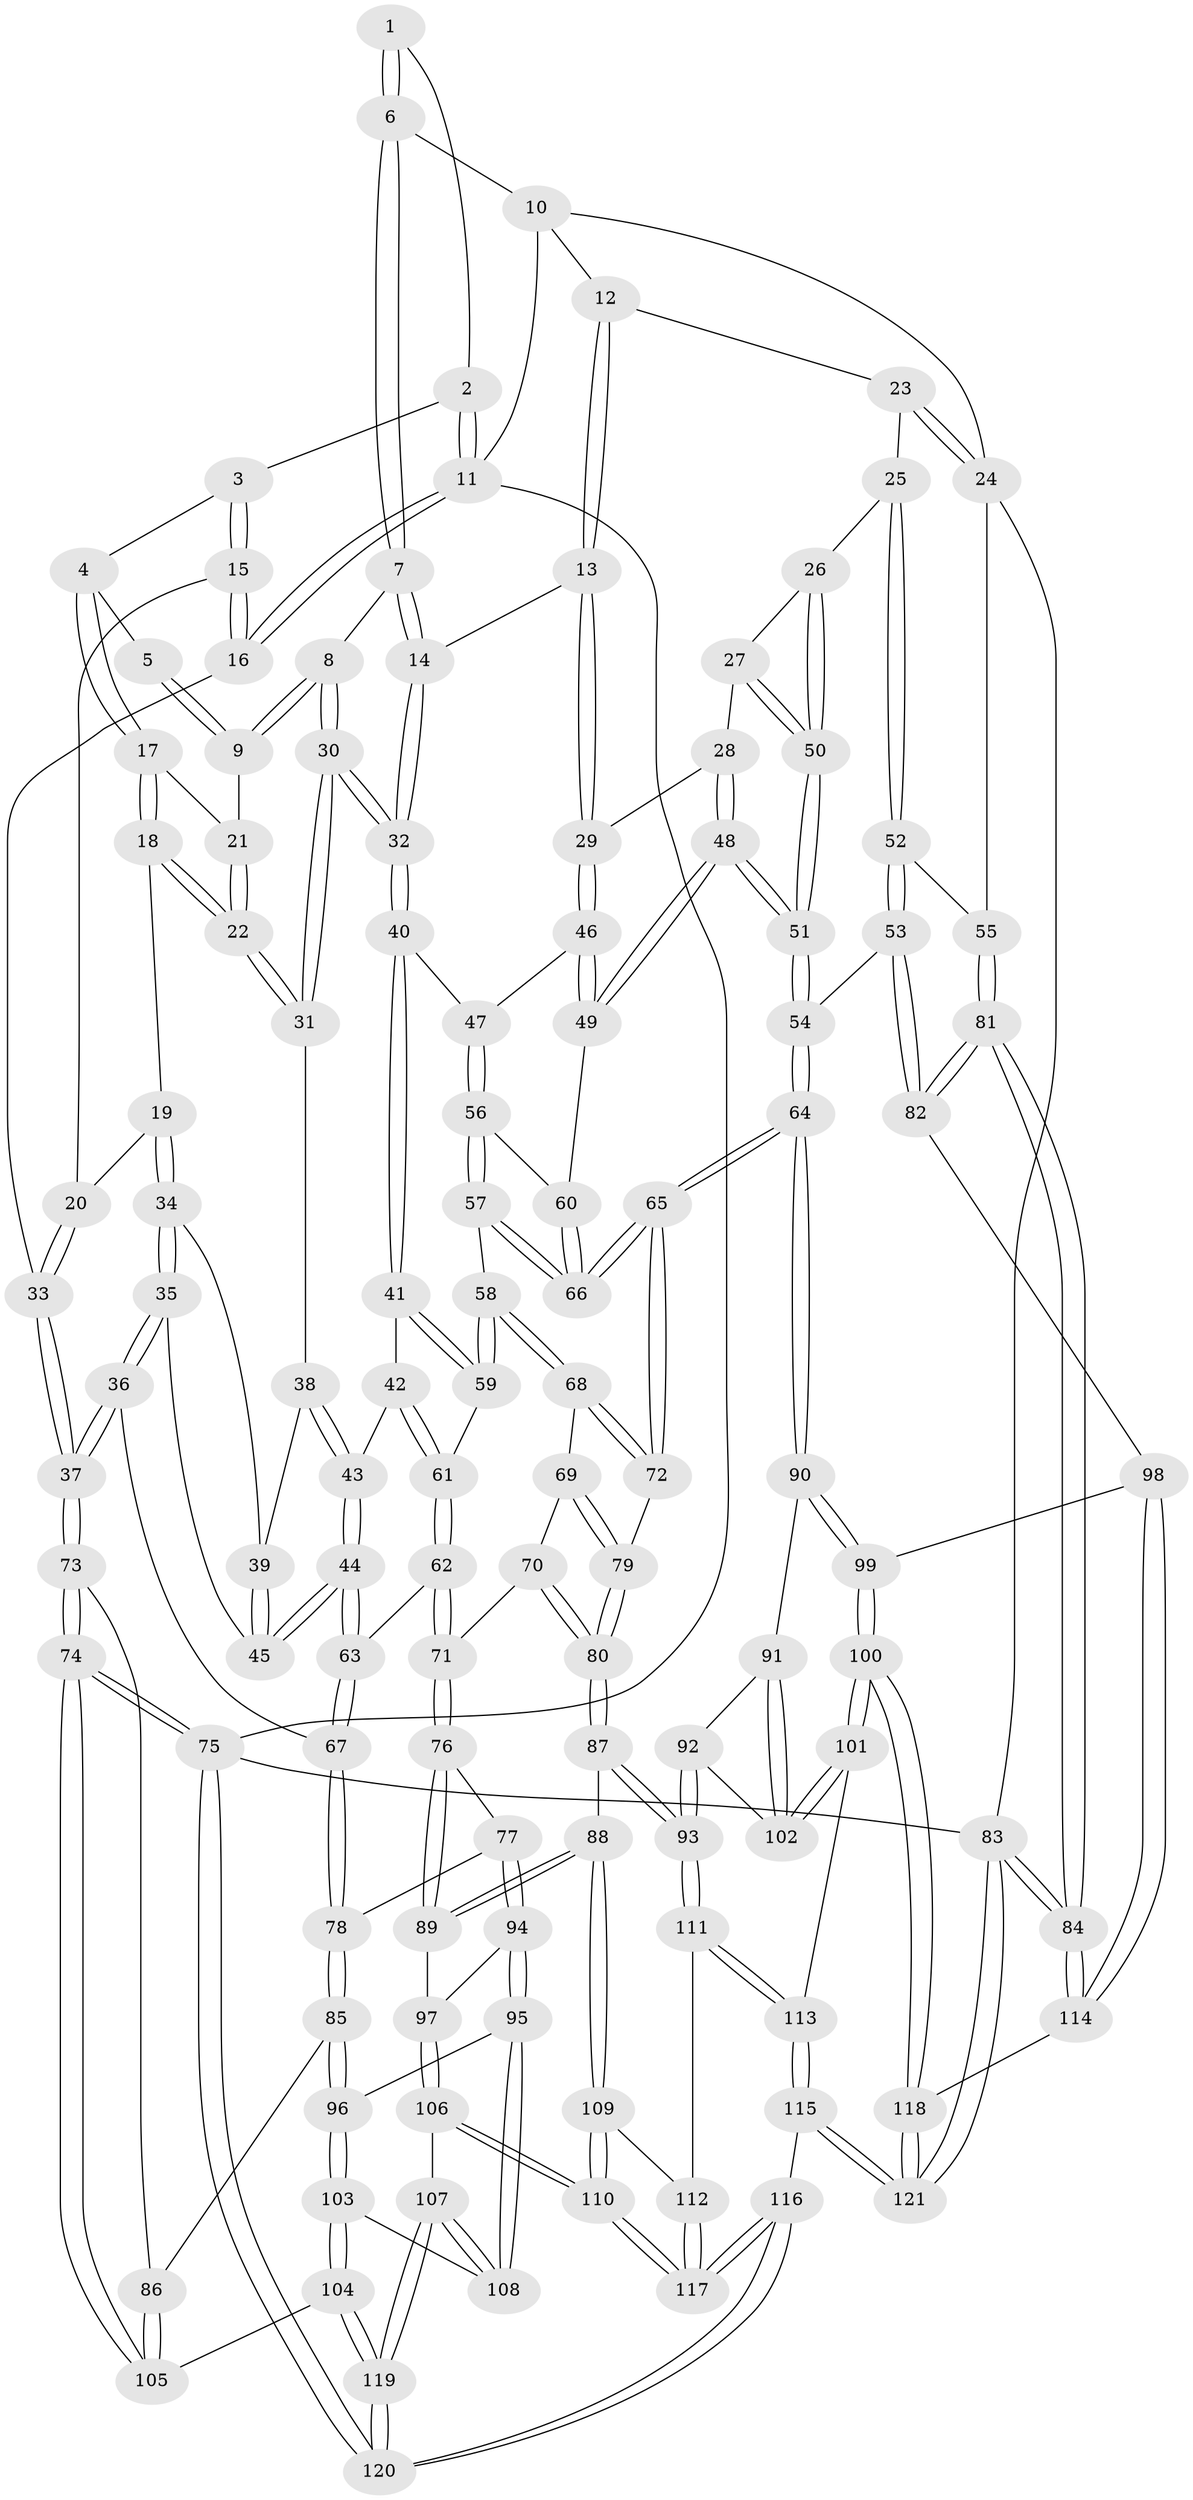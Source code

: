 // coarse degree distribution, {4: 0.4166666666666667, 5: 0.3333333333333333, 3: 0.08333333333333333, 8: 0.016666666666666666, 7: 0.03333333333333333, 6: 0.1, 9: 0.016666666666666666}
// Generated by graph-tools (version 1.1) at 2025/21/03/04/25 18:21:39]
// undirected, 121 vertices, 299 edges
graph export_dot {
graph [start="1"]
  node [color=gray90,style=filled];
  1 [pos="+0.2780271703020863+0"];
  2 [pos="+0+0"];
  3 [pos="+0.13358189863305017+0.05142528156339676"];
  4 [pos="+0.21522241406155482+0.06992408159365612"];
  5 [pos="+0.2519390631004429+0.029636021682426645"];
  6 [pos="+0.49311983513419194+0"];
  7 [pos="+0.47386380029992387+0.11689833707583161"];
  8 [pos="+0.40091205911013367+0.1463460653708875"];
  9 [pos="+0.37071938353209066+0.14573425695729098"];
  10 [pos="+0.7512748358275053+0"];
  11 [pos="+0+0"];
  12 [pos="+0.7855706275919305+0.10560049631362882"];
  13 [pos="+0.5902187759651676+0.23215508239850655"];
  14 [pos="+0.5746017753713346+0.21958201356226104"];
  15 [pos="+0.12541920591825784+0.08497099067029532"];
  16 [pos="+0+0.02317536249982418"];
  17 [pos="+0.2179824205180351+0.10923484556486644"];
  18 [pos="+0.1394487531284642+0.19164097254752077"];
  19 [pos="+0.1130529021049508+0.1906276863357895"];
  20 [pos="+0.10893243008330436+0.18863313084435004"];
  21 [pos="+0.32097754508646303+0.16095123671634076"];
  22 [pos="+0.22970862637922657+0.23673358181320642"];
  23 [pos="+0.787215755314981+0.1067283702274592"];
  24 [pos="+1+0.2559937611744651"];
  25 [pos="+0.8142569085774171+0.3510930988737614"];
  26 [pos="+0.8041613902461956+0.35183681272929906"];
  27 [pos="+0.6992809002740777+0.31498917210358496"];
  28 [pos="+0.6303801207428291+0.280443118886633"];
  29 [pos="+0.5917886282752249+0.24036042194139226"];
  30 [pos="+0.33977196594045594+0.3376203741925388"];
  31 [pos="+0.24590528390010447+0.30222313143737056"];
  32 [pos="+0.3443411594278445+0.34465343117686537"];
  33 [pos="+0+0.18969724607564367"];
  34 [pos="+0.12595537956343003+0.3505284267130751"];
  35 [pos="+0.053385653602036995+0.4160086825511029"];
  36 [pos="+0+0.47399557006918586"];
  37 [pos="+0+0.488391311233797"];
  38 [pos="+0.22241864804891529+0.32547878115470325"];
  39 [pos="+0.1921947599825446+0.34344228232505913"];
  40 [pos="+0.34814587736020935+0.3548974823732028"];
  41 [pos="+0.34143922242153524+0.3888482482886943"];
  42 [pos="+0.32977392896355234+0.4046631878770631"];
  43 [pos="+0.26409416129967395+0.44476595685938436"];
  44 [pos="+0.243456687266105+0.46712286775977835"];
  45 [pos="+0.210357935001906+0.4372853160190683"];
  46 [pos="+0.5458510906755085+0.3185750699191057"];
  47 [pos="+0.4944393209599439+0.3777839059202805"];
  48 [pos="+0.6512424942946935+0.4518124240610185"];
  49 [pos="+0.5886909080990034+0.4488697811280145"];
  50 [pos="+0.7086509630742465+0.4856381499528632"];
  51 [pos="+0.6964438014792138+0.5092464464612775"];
  52 [pos="+1+0.4120582920065917"];
  53 [pos="+0.8825868597879036+0.5662898335358081"];
  54 [pos="+0.708197954258677+0.5852593080823104"];
  55 [pos="+1+0.3853202028592126"];
  56 [pos="+0.48691876064492223+0.4471392814756012"];
  57 [pos="+0.45434432307743594+0.4934407334907036"];
  58 [pos="+0.4537839872064995+0.49396114474354824"];
  59 [pos="+0.4500771679564217+0.49315164365692"];
  60 [pos="+0.5610106022568041+0.46840725770381597"];
  61 [pos="+0.3528082996285667+0.5134952034461318"];
  62 [pos="+0.3289979557020766+0.5361533988969629"];
  63 [pos="+0.239741602100331+0.5014451965142317"];
  64 [pos="+0.6786942356709037+0.6141153557485731"];
  65 [pos="+0.6436352298603253+0.6076230839794026"];
  66 [pos="+0.5829894254826379+0.5323407768845744"];
  67 [pos="+0.1827008328642585+0.557092326129799"];
  68 [pos="+0.45525585764498083+0.5069534286068768"];
  69 [pos="+0.4469372252958735+0.5684771459201153"];
  70 [pos="+0.39608190537580656+0.6034210592623954"];
  71 [pos="+0.34466055373304044+0.6169059719829062"];
  72 [pos="+0.6075331060156322+0.6127519395521489"];
  73 [pos="+0+0.6215045380813499"];
  74 [pos="+0+0.8301262446150085"];
  75 [pos="+0+1"];
  76 [pos="+0.3354424591290637+0.6324948206710412"];
  77 [pos="+0.30034268455552876+0.6498511474950702"];
  78 [pos="+0.2060157043571718+0.632640242965072"];
  79 [pos="+0.5169441508258811+0.6428661203097901"];
  80 [pos="+0.4780817436683532+0.6979022641996732"];
  81 [pos="+1+0.9652070727814848"];
  82 [pos="+0.913599956564954+0.7555121079880232"];
  83 [pos="+1+1"];
  84 [pos="+1+1"];
  85 [pos="+0.1567462669452955+0.7097446133218962"];
  86 [pos="+0.13393367918191368+0.708134564833716"];
  87 [pos="+0.4633769649789542+0.7344713858429708"];
  88 [pos="+0.4518430636635581+0.7364166510013695"];
  89 [pos="+0.42590529124876503+0.7304142567224969"];
  90 [pos="+0.6790236475006177+0.6224559390309605"];
  91 [pos="+0.6459020709953813+0.6741272296647918"];
  92 [pos="+0.5656418488358365+0.773620620510303"];
  93 [pos="+0.5210685296265295+0.7879958135336914"];
  94 [pos="+0.30130740396818817+0.714453504810925"];
  95 [pos="+0.20626057417630503+0.7756652045043146"];
  96 [pos="+0.1577900317870696+0.7119367035842835"];
  97 [pos="+0.33528739592608775+0.7666789462451564"];
  98 [pos="+0.9106561372985829+0.7568748008312899"];
  99 [pos="+0.7614656475489755+0.8010241683092112"];
  100 [pos="+0.7286742821890145+0.8763453356524477"];
  101 [pos="+0.6947480832754701+0.8689709223832175"];
  102 [pos="+0.6398786940124993+0.8172793686907718"];
  103 [pos="+0.07956857883534112+0.8760759440395149"];
  104 [pos="+0.06747256004736563+0.8896141085387707"];
  105 [pos="+0.023537328052366902+0.8771916875536838"];
  106 [pos="+0.29978770678914546+0.861791668309291"];
  107 [pos="+0.26856243812201697+0.862171298592604"];
  108 [pos="+0.20869664352594372+0.7832243751732573"];
  109 [pos="+0.36941391995967743+0.8973510664390654"];
  110 [pos="+0.36608329931324796+0.9000605288019053"];
  111 [pos="+0.5195074648628267+0.8358980707709072"];
  112 [pos="+0.48944431438738184+0.8558355716420674"];
  113 [pos="+0.5650285274382271+0.8941773310662978"];
  114 [pos="+0.8606686047871924+0.9039806015040563"];
  115 [pos="+0.48052515792202927+1"];
  116 [pos="+0.4624131273957194+1"];
  117 [pos="+0.45920883603788654+1"];
  118 [pos="+0.7329005371373029+0.8891861165209973"];
  119 [pos="+0.16144892808537242+0.968141524565467"];
  120 [pos="+0.19582188704190415+1"];
  121 [pos="+0.7239718471059892+1"];
  1 -- 2;
  1 -- 6;
  1 -- 6;
  2 -- 3;
  2 -- 11;
  2 -- 11;
  3 -- 4;
  3 -- 15;
  3 -- 15;
  4 -- 5;
  4 -- 17;
  4 -- 17;
  5 -- 9;
  5 -- 9;
  6 -- 7;
  6 -- 7;
  6 -- 10;
  7 -- 8;
  7 -- 14;
  7 -- 14;
  8 -- 9;
  8 -- 9;
  8 -- 30;
  8 -- 30;
  9 -- 21;
  10 -- 11;
  10 -- 12;
  10 -- 24;
  11 -- 16;
  11 -- 16;
  11 -- 75;
  12 -- 13;
  12 -- 13;
  12 -- 23;
  13 -- 14;
  13 -- 29;
  13 -- 29;
  14 -- 32;
  14 -- 32;
  15 -- 16;
  15 -- 16;
  15 -- 20;
  16 -- 33;
  17 -- 18;
  17 -- 18;
  17 -- 21;
  18 -- 19;
  18 -- 22;
  18 -- 22;
  19 -- 20;
  19 -- 34;
  19 -- 34;
  20 -- 33;
  20 -- 33;
  21 -- 22;
  21 -- 22;
  22 -- 31;
  22 -- 31;
  23 -- 24;
  23 -- 24;
  23 -- 25;
  24 -- 55;
  24 -- 83;
  25 -- 26;
  25 -- 52;
  25 -- 52;
  26 -- 27;
  26 -- 50;
  26 -- 50;
  27 -- 28;
  27 -- 50;
  27 -- 50;
  28 -- 29;
  28 -- 48;
  28 -- 48;
  29 -- 46;
  29 -- 46;
  30 -- 31;
  30 -- 31;
  30 -- 32;
  30 -- 32;
  31 -- 38;
  32 -- 40;
  32 -- 40;
  33 -- 37;
  33 -- 37;
  34 -- 35;
  34 -- 35;
  34 -- 39;
  35 -- 36;
  35 -- 36;
  35 -- 45;
  36 -- 37;
  36 -- 37;
  36 -- 67;
  37 -- 73;
  37 -- 73;
  38 -- 39;
  38 -- 43;
  38 -- 43;
  39 -- 45;
  39 -- 45;
  40 -- 41;
  40 -- 41;
  40 -- 47;
  41 -- 42;
  41 -- 59;
  41 -- 59;
  42 -- 43;
  42 -- 61;
  42 -- 61;
  43 -- 44;
  43 -- 44;
  44 -- 45;
  44 -- 45;
  44 -- 63;
  44 -- 63;
  46 -- 47;
  46 -- 49;
  46 -- 49;
  47 -- 56;
  47 -- 56;
  48 -- 49;
  48 -- 49;
  48 -- 51;
  48 -- 51;
  49 -- 60;
  50 -- 51;
  50 -- 51;
  51 -- 54;
  51 -- 54;
  52 -- 53;
  52 -- 53;
  52 -- 55;
  53 -- 54;
  53 -- 82;
  53 -- 82;
  54 -- 64;
  54 -- 64;
  55 -- 81;
  55 -- 81;
  56 -- 57;
  56 -- 57;
  56 -- 60;
  57 -- 58;
  57 -- 66;
  57 -- 66;
  58 -- 59;
  58 -- 59;
  58 -- 68;
  58 -- 68;
  59 -- 61;
  60 -- 66;
  60 -- 66;
  61 -- 62;
  61 -- 62;
  62 -- 63;
  62 -- 71;
  62 -- 71;
  63 -- 67;
  63 -- 67;
  64 -- 65;
  64 -- 65;
  64 -- 90;
  64 -- 90;
  65 -- 66;
  65 -- 66;
  65 -- 72;
  65 -- 72;
  67 -- 78;
  67 -- 78;
  68 -- 69;
  68 -- 72;
  68 -- 72;
  69 -- 70;
  69 -- 79;
  69 -- 79;
  70 -- 71;
  70 -- 80;
  70 -- 80;
  71 -- 76;
  71 -- 76;
  72 -- 79;
  73 -- 74;
  73 -- 74;
  73 -- 86;
  74 -- 75;
  74 -- 75;
  74 -- 105;
  74 -- 105;
  75 -- 120;
  75 -- 120;
  75 -- 83;
  76 -- 77;
  76 -- 89;
  76 -- 89;
  77 -- 78;
  77 -- 94;
  77 -- 94;
  78 -- 85;
  78 -- 85;
  79 -- 80;
  79 -- 80;
  80 -- 87;
  80 -- 87;
  81 -- 82;
  81 -- 82;
  81 -- 84;
  81 -- 84;
  82 -- 98;
  83 -- 84;
  83 -- 84;
  83 -- 121;
  83 -- 121;
  84 -- 114;
  84 -- 114;
  85 -- 86;
  85 -- 96;
  85 -- 96;
  86 -- 105;
  86 -- 105;
  87 -- 88;
  87 -- 93;
  87 -- 93;
  88 -- 89;
  88 -- 89;
  88 -- 109;
  88 -- 109;
  89 -- 97;
  90 -- 91;
  90 -- 99;
  90 -- 99;
  91 -- 92;
  91 -- 102;
  91 -- 102;
  92 -- 93;
  92 -- 93;
  92 -- 102;
  93 -- 111;
  93 -- 111;
  94 -- 95;
  94 -- 95;
  94 -- 97;
  95 -- 96;
  95 -- 108;
  95 -- 108;
  96 -- 103;
  96 -- 103;
  97 -- 106;
  97 -- 106;
  98 -- 99;
  98 -- 114;
  98 -- 114;
  99 -- 100;
  99 -- 100;
  100 -- 101;
  100 -- 101;
  100 -- 118;
  100 -- 118;
  101 -- 102;
  101 -- 102;
  101 -- 113;
  103 -- 104;
  103 -- 104;
  103 -- 108;
  104 -- 105;
  104 -- 119;
  104 -- 119;
  106 -- 107;
  106 -- 110;
  106 -- 110;
  107 -- 108;
  107 -- 108;
  107 -- 119;
  107 -- 119;
  109 -- 110;
  109 -- 110;
  109 -- 112;
  110 -- 117;
  110 -- 117;
  111 -- 112;
  111 -- 113;
  111 -- 113;
  112 -- 117;
  112 -- 117;
  113 -- 115;
  113 -- 115;
  114 -- 118;
  115 -- 116;
  115 -- 121;
  115 -- 121;
  116 -- 117;
  116 -- 117;
  116 -- 120;
  116 -- 120;
  118 -- 121;
  118 -- 121;
  119 -- 120;
  119 -- 120;
}
